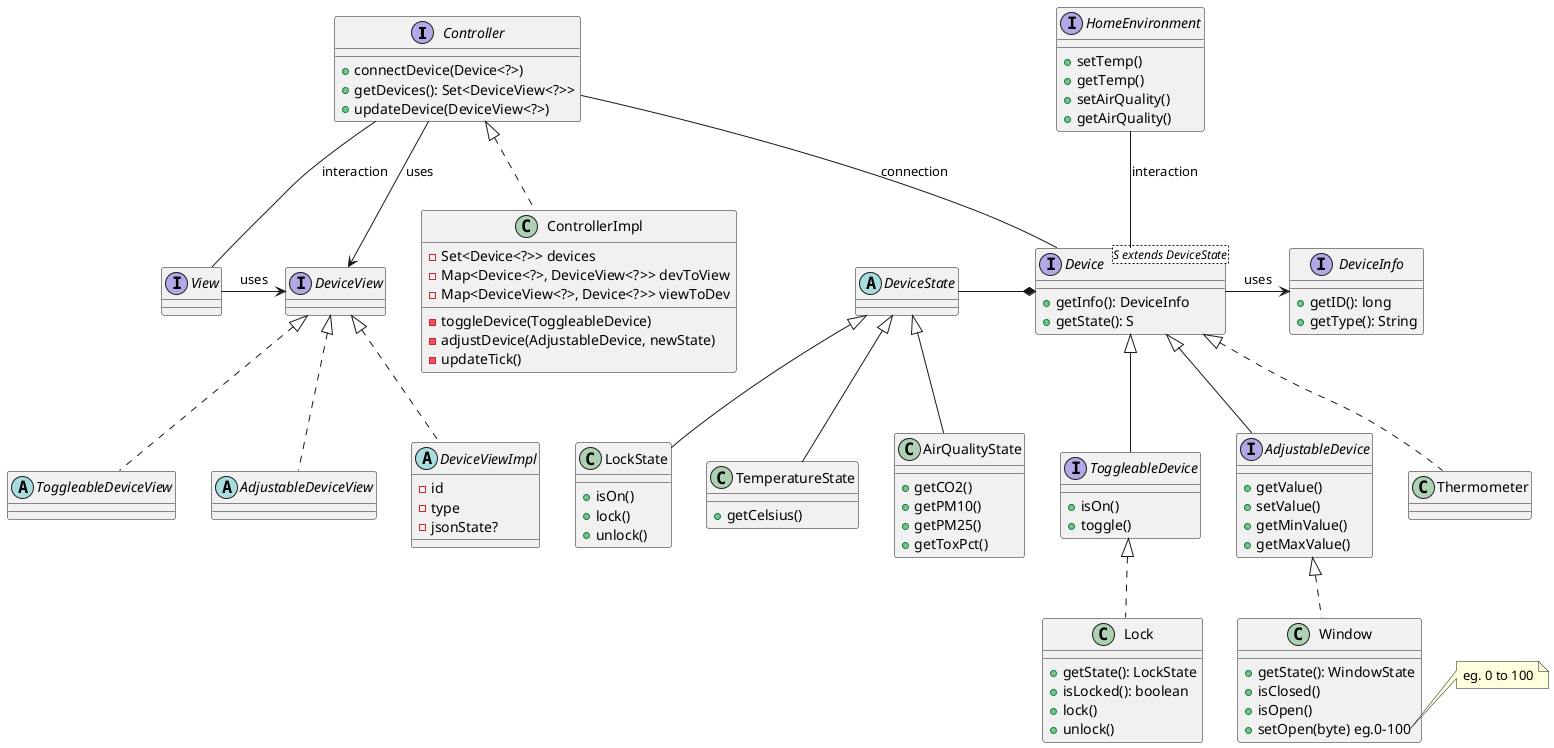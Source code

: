 @startuml

/' MODEL '/

interface Controller {
	+ connectDevice(Device<?>)
	+ getDevices(): Set<DeviceView<?>>
	+ updateDevice(DeviceView<?>)
}

class ControllerImpl implements Controller {
	- Set<Device<?>> devices
	- Map<Device<?>, DeviceView<?>> devToView
	- Map<DeviceView<?>, Device<?>> viewToDev
	- toggleDevice(ToggleableDevice)
	- adjustDevice(AdjustableDevice, newState)
	- updateTick()
}

interface Device<S extends DeviceState> {
	+ getInfo(): DeviceInfo
	+ getState(): S
}

interface ToggleableDevice implements Device {
	+ isOn()
	+ toggle()
}

interface AdjustableDevice implements Device {
	+ getValue()
	+ setValue()
	+ getMinValue()
	+ getMaxValue()
}

interface DeviceInfo {
	+ getID(): long
	+ getType(): String
}

abstract class DeviceState {}

class LockState extends DeviceState {
	+ isOn()
	+ lock()
	+ unlock()
}

class TemperatureState extends DeviceState {
	+ getCelsius()
}

class AirQualityState extends DeviceState {
	+ getCO2()
	+ getPM10()
	+ getPM25()
	+ getToxPct()
}

class Lock implements ToggleableDevice {
	+ getState(): LockState
	+ isLocked(): boolean
	+ lock()
	+ unlock()
}

class Thermometer implements Device {}

class Window implements AdjustableDevice {
	+ getState(): WindowState
	+ isClosed()
	+ isOpen()
	+ setOpen(byte) eg.0-100
}
note right of Window::setOpen
eg. 0 to 100
end note

/' VIEW '/

interface DeviceView {

}

abstract class ToggleableDeviceView implements DeviceView {}
abstract class AdjustableDeviceView implements DeviceView {}

abstract class DeviceViewImpl implements DeviceView {
	- id
	- type
	- jsonState?
}

interface View {}

/' LINKS '/

Controller -- Device: connection
Device -> DeviceInfo: uses
Controller -> DeviceView: uses
Controller -- View: interaction
View -> DeviceView: uses

'LockState -* Device
'TempState -* Device
'AirQualityState -* Device
DeviceState -* Device

interface HomeEnvironment {
	+ setTemp()
	+ getTemp()
	+ setAirQuality()
	+ getAirQuality()
}

HomeEnvironment -- Device: interaction

@enduml
